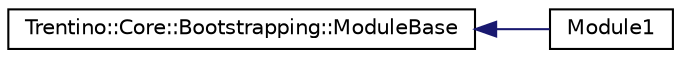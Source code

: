 digraph G
{
  edge [fontname="Helvetica",fontsize="10",labelfontname="Helvetica",labelfontsize="10"];
  node [fontname="Helvetica",fontsize="10",shape=record];
  rankdir="LR";
  Node1 [label="Trentino::Core::Bootstrapping::ModuleBase",height=0.2,width=0.4,color="black", fillcolor="white", style="filled",URL="$class_trentino_1_1_core_1_1_bootstrapping_1_1_module_base.html",tooltip="Represents a module that can be loaded and unloaded at runtime. ModuleBase can be used by boost::intr..."];
  Node1 -> Node2 [dir="back",color="midnightblue",fontsize="10",style="solid",fontname="Helvetica"];
  Node2 [label="Module1",height=0.2,width=0.4,color="black", fillcolor="white", style="filled",URL="$class_module1.html"];
}
